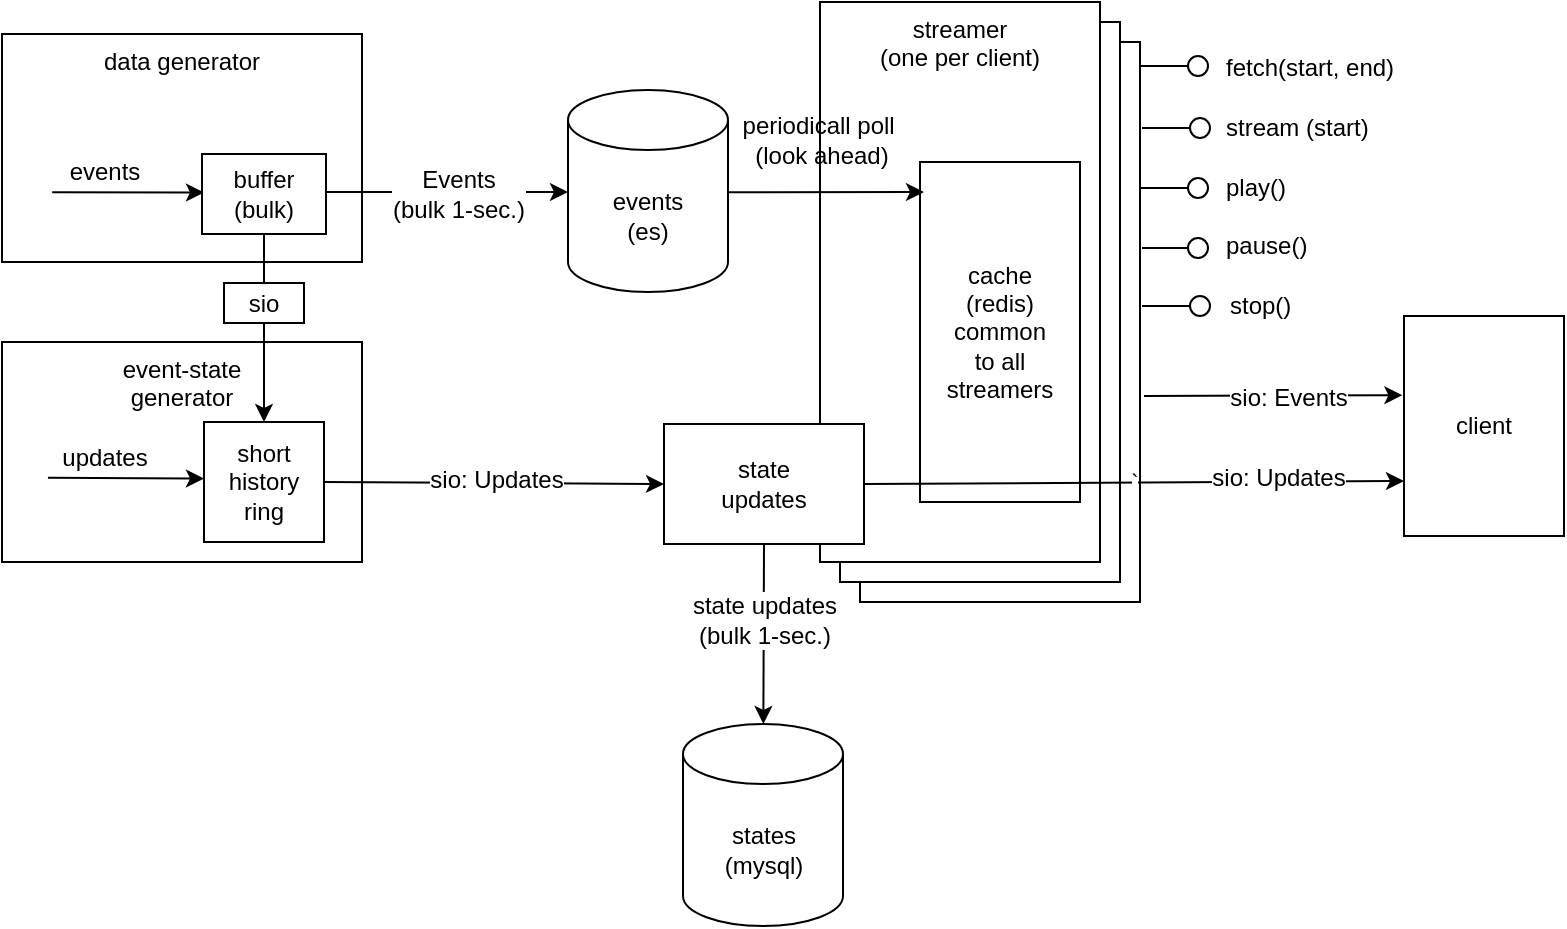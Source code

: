 <mxfile>
    <diagram id="iySTPJm4EqNGzjUjztas" name="Page-1">
        <mxGraphModel dx="1001" dy="736" grid="1" gridSize="10" guides="1" tooltips="1" connect="1" arrows="1" fold="1" page="1" pageScale="1" pageWidth="827" pageHeight="1169" math="0" shadow="0">
            <root>
                <mxCell id="0"/>
                <mxCell id="1" parent="0"/>
                <mxCell id="134" value="" style="rounded=0;whiteSpace=wrap;html=1;verticalAlign=top;align=center;" parent="1" vertex="1">
                    <mxGeometry x="448" y="100" width="140" height="280" as="geometry"/>
                </mxCell>
                <mxCell id="133" value="" style="rounded=0;whiteSpace=wrap;html=1;verticalAlign=top;align=center;" parent="1" vertex="1">
                    <mxGeometry x="438" y="90" width="140" height="280" as="geometry"/>
                </mxCell>
                <mxCell id="128" value="event-state&lt;br&gt;generator" style="rounded=0;whiteSpace=wrap;html=1;verticalAlign=top;align=center;" parent="1" vertex="1">
                    <mxGeometry x="19" y="250" width="180" height="110" as="geometry"/>
                </mxCell>
                <mxCell id="42" value="streamer&lt;br&gt;(one per client)" style="rounded=0;whiteSpace=wrap;html=1;verticalAlign=top;align=center;" parent="1" vertex="1">
                    <mxGeometry x="428" y="80" width="140" height="280" as="geometry"/>
                </mxCell>
                <mxCell id="3" value="events&lt;br&gt;(es)" style="shape=cylinder3;whiteSpace=wrap;html=1;boundedLbl=1;backgroundOutline=1;size=15;" parent="1" vertex="1">
                    <mxGeometry x="302" y="124" width="80" height="101" as="geometry"/>
                </mxCell>
                <mxCell id="25" value="" style="endArrow=classic;html=1;entryX=-0.01;entryY=0.36;entryDx=0;entryDy=0;entryPerimeter=0;" parent="1" target="41" edge="1">
                    <mxGeometry width="50" height="50" relative="1" as="geometry">
                        <mxPoint x="590" y="277" as="sourcePoint"/>
                        <mxPoint x="766" y="277" as="targetPoint"/>
                    </mxGeometry>
                </mxCell>
                <mxCell id="45" value="&lt;span style=&quot;font-size: 12px&quot;&gt;sio:&amp;nbsp;&lt;/span&gt;&lt;span style=&quot;font-size: 12px&quot;&gt;Events&lt;/span&gt;" style="edgeLabel;html=1;align=center;verticalAlign=middle;resizable=0;points=[];" parent="25" vertex="1" connectable="0">
                    <mxGeometry x="0.112" y="-1" relative="1" as="geometry">
                        <mxPoint as="offset"/>
                    </mxGeometry>
                </mxCell>
                <mxCell id="35" value="periodicall poll&amp;nbsp;&lt;br&gt;(look ahead)" style="text;html=1;strokeColor=none;fillColor=none;align=center;verticalAlign=middle;whiteSpace=wrap;rounded=0;" parent="1" vertex="1">
                    <mxGeometry x="386" y="126.79" width="86" height="45" as="geometry"/>
                </mxCell>
                <mxCell id="41" value="&lt;span&gt;client&lt;/span&gt;" style="rounded=0;whiteSpace=wrap;html=1;" parent="1" vertex="1">
                    <mxGeometry x="720" y="237" width="80" height="110" as="geometry"/>
                </mxCell>
                <mxCell id="43" value="cache&lt;br&gt;(redis)&lt;br&gt;common&lt;br&gt;to all&lt;br&gt;streamers" style="rounded=0;whiteSpace=wrap;html=1;" parent="1" vertex="1">
                    <mxGeometry x="478" y="160" width="80" height="170" as="geometry"/>
                </mxCell>
                <mxCell id="53" value="data generator" style="rounded=0;whiteSpace=wrap;html=1;verticalAlign=top;align=center;" parent="1" vertex="1">
                    <mxGeometry x="19" y="96" width="180" height="114" as="geometry"/>
                </mxCell>
                <mxCell id="54" value="" style="endArrow=classic;html=1;entryX=0;entryY=0;entryDx=0;entryDy=30;entryPerimeter=0;" parent="1" edge="1">
                    <mxGeometry width="50" height="50" relative="1" as="geometry">
                        <mxPoint x="180" y="175" as="sourcePoint"/>
                        <mxPoint x="302" y="175" as="targetPoint"/>
                    </mxGeometry>
                </mxCell>
                <mxCell id="55" value="&lt;span style=&quot;font-size: 12px&quot;&gt;Events&lt;br&gt;&lt;/span&gt;&lt;span style=&quot;font-size: 12px&quot;&gt;(bulk 1-sec.)&lt;/span&gt;&lt;span style=&quot;font-size: 12px&quot;&gt;&lt;br&gt;&lt;/span&gt;" style="edgeLabel;html=1;align=center;verticalAlign=middle;resizable=0;points=[];" parent="54" vertex="1" connectable="0">
                    <mxGeometry x="-0.083" y="-1" relative="1" as="geometry">
                        <mxPoint x="11" as="offset"/>
                    </mxGeometry>
                </mxCell>
                <mxCell id="63" value="short&lt;br&gt;history&lt;br&gt;ring" style="rounded=0;whiteSpace=wrap;html=1;" parent="1" vertex="1">
                    <mxGeometry x="120" y="290" width="60" height="60" as="geometry"/>
                </mxCell>
                <mxCell id="89" value="" style="endArrow=classic;html=1;exitX=-0.018;exitY=0.994;exitDx=0;exitDy=0;exitPerimeter=0;" parent="1" source="92" edge="1">
                    <mxGeometry width="50" height="50" relative="1" as="geometry">
                        <mxPoint x="20" y="175.29" as="sourcePoint"/>
                        <mxPoint x="120" y="175.29" as="targetPoint"/>
                    </mxGeometry>
                </mxCell>
                <mxCell id="92" value="events" style="text;html=1;align=center;verticalAlign=middle;resizable=0;points=[];autosize=1;strokeColor=none;fillColor=none;" parent="1" vertex="1">
                    <mxGeometry x="45" y="155.29" width="50" height="20" as="geometry"/>
                </mxCell>
                <mxCell id="93" value="" style="endArrow=classic;html=1;exitX=0.033;exitY=0.977;exitDx=0;exitDy=0;exitPerimeter=0;" parent="1" source="94" edge="1">
                    <mxGeometry width="50" height="50" relative="1" as="geometry">
                        <mxPoint x="20" y="318.29" as="sourcePoint"/>
                        <mxPoint x="120" y="318.29" as="targetPoint"/>
                    </mxGeometry>
                </mxCell>
                <mxCell id="94" value="updates" style="text;html=1;align=center;verticalAlign=middle;resizable=0;points=[];autosize=1;strokeColor=none;fillColor=none;" parent="1" vertex="1">
                    <mxGeometry x="40" y="298.29" width="60" height="20" as="geometry"/>
                </mxCell>
                <mxCell id="96" value="stream (start)" style="text;html=1;strokeColor=none;fillColor=none;align=left;verticalAlign=middle;whiteSpace=wrap;rounded=0;" parent="1" vertex="1">
                    <mxGeometry x="629" y="128" width="120" height="30" as="geometry"/>
                </mxCell>
                <mxCell id="97" value="play()" style="text;html=1;strokeColor=none;fillColor=none;align=left;verticalAlign=middle;whiteSpace=wrap;rounded=0;" parent="1" vertex="1">
                    <mxGeometry x="629" y="158" width="120" height="30" as="geometry"/>
                </mxCell>
                <mxCell id="98" value="pause()" style="text;html=1;strokeColor=none;fillColor=none;align=left;verticalAlign=middle;whiteSpace=wrap;rounded=0;" parent="1" vertex="1">
                    <mxGeometry x="629" y="187" width="120" height="30" as="geometry"/>
                </mxCell>
                <mxCell id="99" value="fetch(start, end)" style="text;html=1;strokeColor=none;fillColor=none;align=left;verticalAlign=middle;whiteSpace=wrap;rounded=0;" parent="1" vertex="1">
                    <mxGeometry x="629" y="98" width="120" height="30" as="geometry"/>
                </mxCell>
                <mxCell id="100" value="stop()" style="text;html=1;strokeColor=none;fillColor=none;align=left;verticalAlign=middle;whiteSpace=wrap;rounded=0;" parent="1" vertex="1">
                    <mxGeometry x="631" y="217" width="120" height="30" as="geometry"/>
                </mxCell>
                <mxCell id="111" value="" style="group" parent="1" vertex="1" connectable="0">
                    <mxGeometry x="588" y="107" width="34" height="10" as="geometry"/>
                </mxCell>
                <mxCell id="101" value="" style="ellipse;whiteSpace=wrap;html=1;aspect=fixed;" parent="111" vertex="1">
                    <mxGeometry x="24" width="10" height="10" as="geometry"/>
                </mxCell>
                <mxCell id="102" value="" style="endArrow=none;html=1;exitX=0;exitY=0.5;exitDx=0;exitDy=0;" parent="111" source="101" edge="1">
                    <mxGeometry width="50" height="50" relative="1" as="geometry">
                        <mxPoint x="20" y="26" as="sourcePoint"/>
                        <mxPoint y="5" as="targetPoint"/>
                    </mxGeometry>
                </mxCell>
                <mxCell id="112" value="" style="group" parent="1" vertex="1" connectable="0">
                    <mxGeometry x="589" y="138" width="34" height="10" as="geometry"/>
                </mxCell>
                <mxCell id="103" value="" style="ellipse;whiteSpace=wrap;html=1;aspect=fixed;" parent="112" vertex="1">
                    <mxGeometry x="24" width="10" height="10" as="geometry"/>
                </mxCell>
                <mxCell id="104" value="" style="endArrow=none;html=1;exitX=0;exitY=0.5;exitDx=0;exitDy=0;" parent="112" source="103" edge="1">
                    <mxGeometry width="50" height="50" relative="1" as="geometry">
                        <mxPoint x="20" y="26" as="sourcePoint"/>
                        <mxPoint y="5" as="targetPoint"/>
                    </mxGeometry>
                </mxCell>
                <mxCell id="115" value="" style="group" parent="1" vertex="1" connectable="0">
                    <mxGeometry x="588" y="168" width="34" height="10" as="geometry"/>
                </mxCell>
                <mxCell id="105" value="" style="ellipse;whiteSpace=wrap;html=1;aspect=fixed;" parent="115" vertex="1">
                    <mxGeometry x="24" width="10" height="10" as="geometry"/>
                </mxCell>
                <mxCell id="106" value="" style="endArrow=none;html=1;exitX=0;exitY=0.5;exitDx=0;exitDy=0;" parent="115" edge="1">
                    <mxGeometry width="50" height="50" relative="1" as="geometry">
                        <mxPoint x="24" y="5" as="sourcePoint"/>
                        <mxPoint y="5" as="targetPoint"/>
                    </mxGeometry>
                </mxCell>
                <mxCell id="116" value="" style="group" parent="1" vertex="1" connectable="0">
                    <mxGeometry x="589" y="198" width="34" height="10" as="geometry"/>
                </mxCell>
                <mxCell id="107" value="" style="ellipse;whiteSpace=wrap;html=1;aspect=fixed;" parent="116" vertex="1">
                    <mxGeometry x="23" width="10" height="10" as="geometry"/>
                </mxCell>
                <mxCell id="108" value="" style="endArrow=none;html=1;exitX=0;exitY=0.5;exitDx=0;exitDy=0;" parent="116" source="107" edge="1">
                    <mxGeometry width="50" height="50" relative="1" as="geometry">
                        <mxPoint x="20" y="26" as="sourcePoint"/>
                        <mxPoint y="5" as="targetPoint"/>
                    </mxGeometry>
                </mxCell>
                <mxCell id="117" value="" style="group" parent="1" vertex="1" connectable="0">
                    <mxGeometry x="589" y="227" width="34" height="10" as="geometry"/>
                </mxCell>
                <mxCell id="109" value="" style="ellipse;whiteSpace=wrap;html=1;aspect=fixed;" parent="117" vertex="1">
                    <mxGeometry x="24" width="10" height="10" as="geometry"/>
                </mxCell>
                <mxCell id="110" value="" style="endArrow=none;html=1;exitX=0;exitY=0.5;exitDx=0;exitDy=0;" parent="117" source="109" edge="1">
                    <mxGeometry width="50" height="50" relative="1" as="geometry">
                        <mxPoint x="20" y="26" as="sourcePoint"/>
                        <mxPoint y="5" as="targetPoint"/>
                    </mxGeometry>
                </mxCell>
                <mxCell id="118" value="states&lt;br&gt;(mysql)" style="shape=cylinder3;whiteSpace=wrap;html=1;boundedLbl=1;backgroundOutline=1;size=15;" parent="1" vertex="1">
                    <mxGeometry x="359.5" y="441" width="80" height="101" as="geometry"/>
                </mxCell>
                <mxCell id="119" value="" style="endArrow=classic;html=1;exitX=0.5;exitY=1;exitDx=0;exitDy=0;" parent="1" edge="1" target="118" source="136">
                    <mxGeometry width="50" height="50" relative="1" as="geometry">
                        <mxPoint x="218.0" y="480" as="sourcePoint"/>
                        <mxPoint x="400" y="400" as="targetPoint"/>
                    </mxGeometry>
                </mxCell>
                <mxCell id="120" value="&lt;span style=&quot;font-size: 12px&quot;&gt;state updates&lt;br&gt;&lt;/span&gt;&lt;span style=&quot;font-size: 12px&quot;&gt;(bulk 1-sec.)&lt;/span&gt;&lt;span style=&quot;font-size: 12px&quot;&gt;&lt;br&gt;&lt;/span&gt;" style="edgeLabel;html=1;align=center;verticalAlign=middle;resizable=0;points=[];" parent="119" vertex="1" connectable="0">
                    <mxGeometry x="-0.083" y="-1" relative="1" as="geometry">
                        <mxPoint x="1" y="-4" as="offset"/>
                    </mxGeometry>
                </mxCell>
                <mxCell id="122" value="buffer&lt;br&gt;(bulk)" style="rounded=0;whiteSpace=wrap;html=1;" parent="1" vertex="1">
                    <mxGeometry x="119" y="156" width="62" height="40" as="geometry"/>
                </mxCell>
                <mxCell id="126" value="" style="endArrow=classic;html=1;exitX=0.5;exitY=1;exitDx=0;exitDy=0;" parent="1" source="122" target="63" edge="1">
                    <mxGeometry width="50" height="50" relative="1" as="geometry">
                        <mxPoint x="360" y="341" as="sourcePoint"/>
                        <mxPoint x="362" y="411" as="targetPoint"/>
                    </mxGeometry>
                </mxCell>
                <mxCell id="123" value="sio" style="rounded=0;whiteSpace=wrap;html=1;" parent="1" vertex="1">
                    <mxGeometry x="130" y="220.5" width="40" height="20" as="geometry"/>
                </mxCell>
                <mxCell id="34" value="" style="endArrow=classic;html=1;exitX=0.995;exitY=0.605;exitDx=0;exitDy=0;exitPerimeter=0;" parent="1" edge="1">
                    <mxGeometry width="50" height="50" relative="1" as="geometry">
                        <mxPoint x="381.6" y="175.105" as="sourcePoint"/>
                        <mxPoint x="480" y="175" as="targetPoint"/>
                    </mxGeometry>
                </mxCell>
                <mxCell id="135" value="" style="endArrow=classic;html=1;exitX=1;exitY=0.5;exitDx=0;exitDy=0;entryX=0;entryY=0.5;entryDx=0;entryDy=0;startArrow=none;" edge="1" parent="1" source="63" target="136">
                    <mxGeometry width="50" height="50" relative="1" as="geometry">
                        <mxPoint x="281" y="320" as="sourcePoint"/>
                        <mxPoint x="400" y="319" as="targetPoint"/>
                    </mxGeometry>
                </mxCell>
                <mxCell id="139" value="&lt;span style=&quot;font-size: 12px&quot;&gt;sio: Updates&lt;/span&gt;" style="edgeLabel;html=1;align=center;verticalAlign=middle;resizable=0;points=[];" vertex="1" connectable="0" parent="135">
                    <mxGeometry x="0.117" y="-2" relative="1" as="geometry">
                        <mxPoint x="-9" y="-4" as="offset"/>
                    </mxGeometry>
                </mxCell>
                <mxCell id="136" value="state&lt;br&gt;updates" style="rounded=0;whiteSpace=wrap;html=1;" vertex="1" parent="1">
                    <mxGeometry x="350" y="291" width="100" height="60" as="geometry"/>
                </mxCell>
                <mxCell id="27" value="`" style="endArrow=classic;html=1;entryX=0;entryY=0.75;entryDx=0;entryDy=0;exitX=1;exitY=0.5;exitDx=0;exitDy=0;" parent="1" target="41" edge="1" source="136">
                    <mxGeometry width="50" height="50" relative="1" as="geometry">
                        <mxPoint x="590" y="320" as="sourcePoint"/>
                        <mxPoint x="690" y="337" as="targetPoint"/>
                    </mxGeometry>
                </mxCell>
                <mxCell id="44" value="&lt;span style=&quot;font-size: 12px&quot;&gt;sio: Updates&lt;/span&gt;" style="edgeLabel;html=1;align=center;verticalAlign=middle;resizable=0;points=[];" parent="27" vertex="1" connectable="0">
                    <mxGeometry x="0.151" y="-1" relative="1" as="geometry">
                        <mxPoint x="51" y="-3" as="offset"/>
                    </mxGeometry>
                </mxCell>
            </root>
        </mxGraphModel>
    </diagram>
</mxfile>